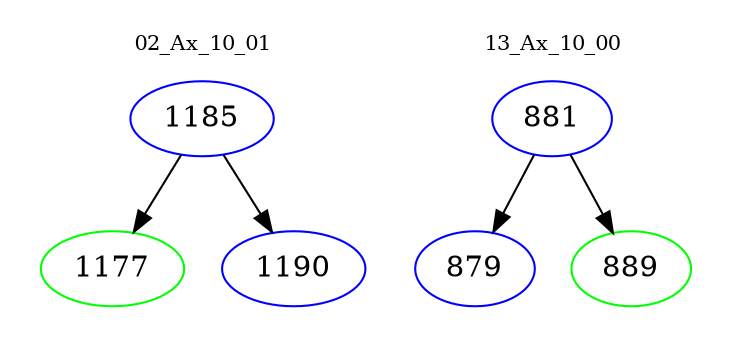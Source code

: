 digraph{
subgraph cluster_0 {
color = white
label = "02_Ax_10_01";
fontsize=10;
T0_1185 [label="1185", color="blue"]
T0_1185 -> T0_1177 [color="black"]
T0_1177 [label="1177", color="green"]
T0_1185 -> T0_1190 [color="black"]
T0_1190 [label="1190", color="blue"]
}
subgraph cluster_1 {
color = white
label = "13_Ax_10_00";
fontsize=10;
T1_881 [label="881", color="blue"]
T1_881 -> T1_879 [color="black"]
T1_879 [label="879", color="blue"]
T1_881 -> T1_889 [color="black"]
T1_889 [label="889", color="green"]
}
}
